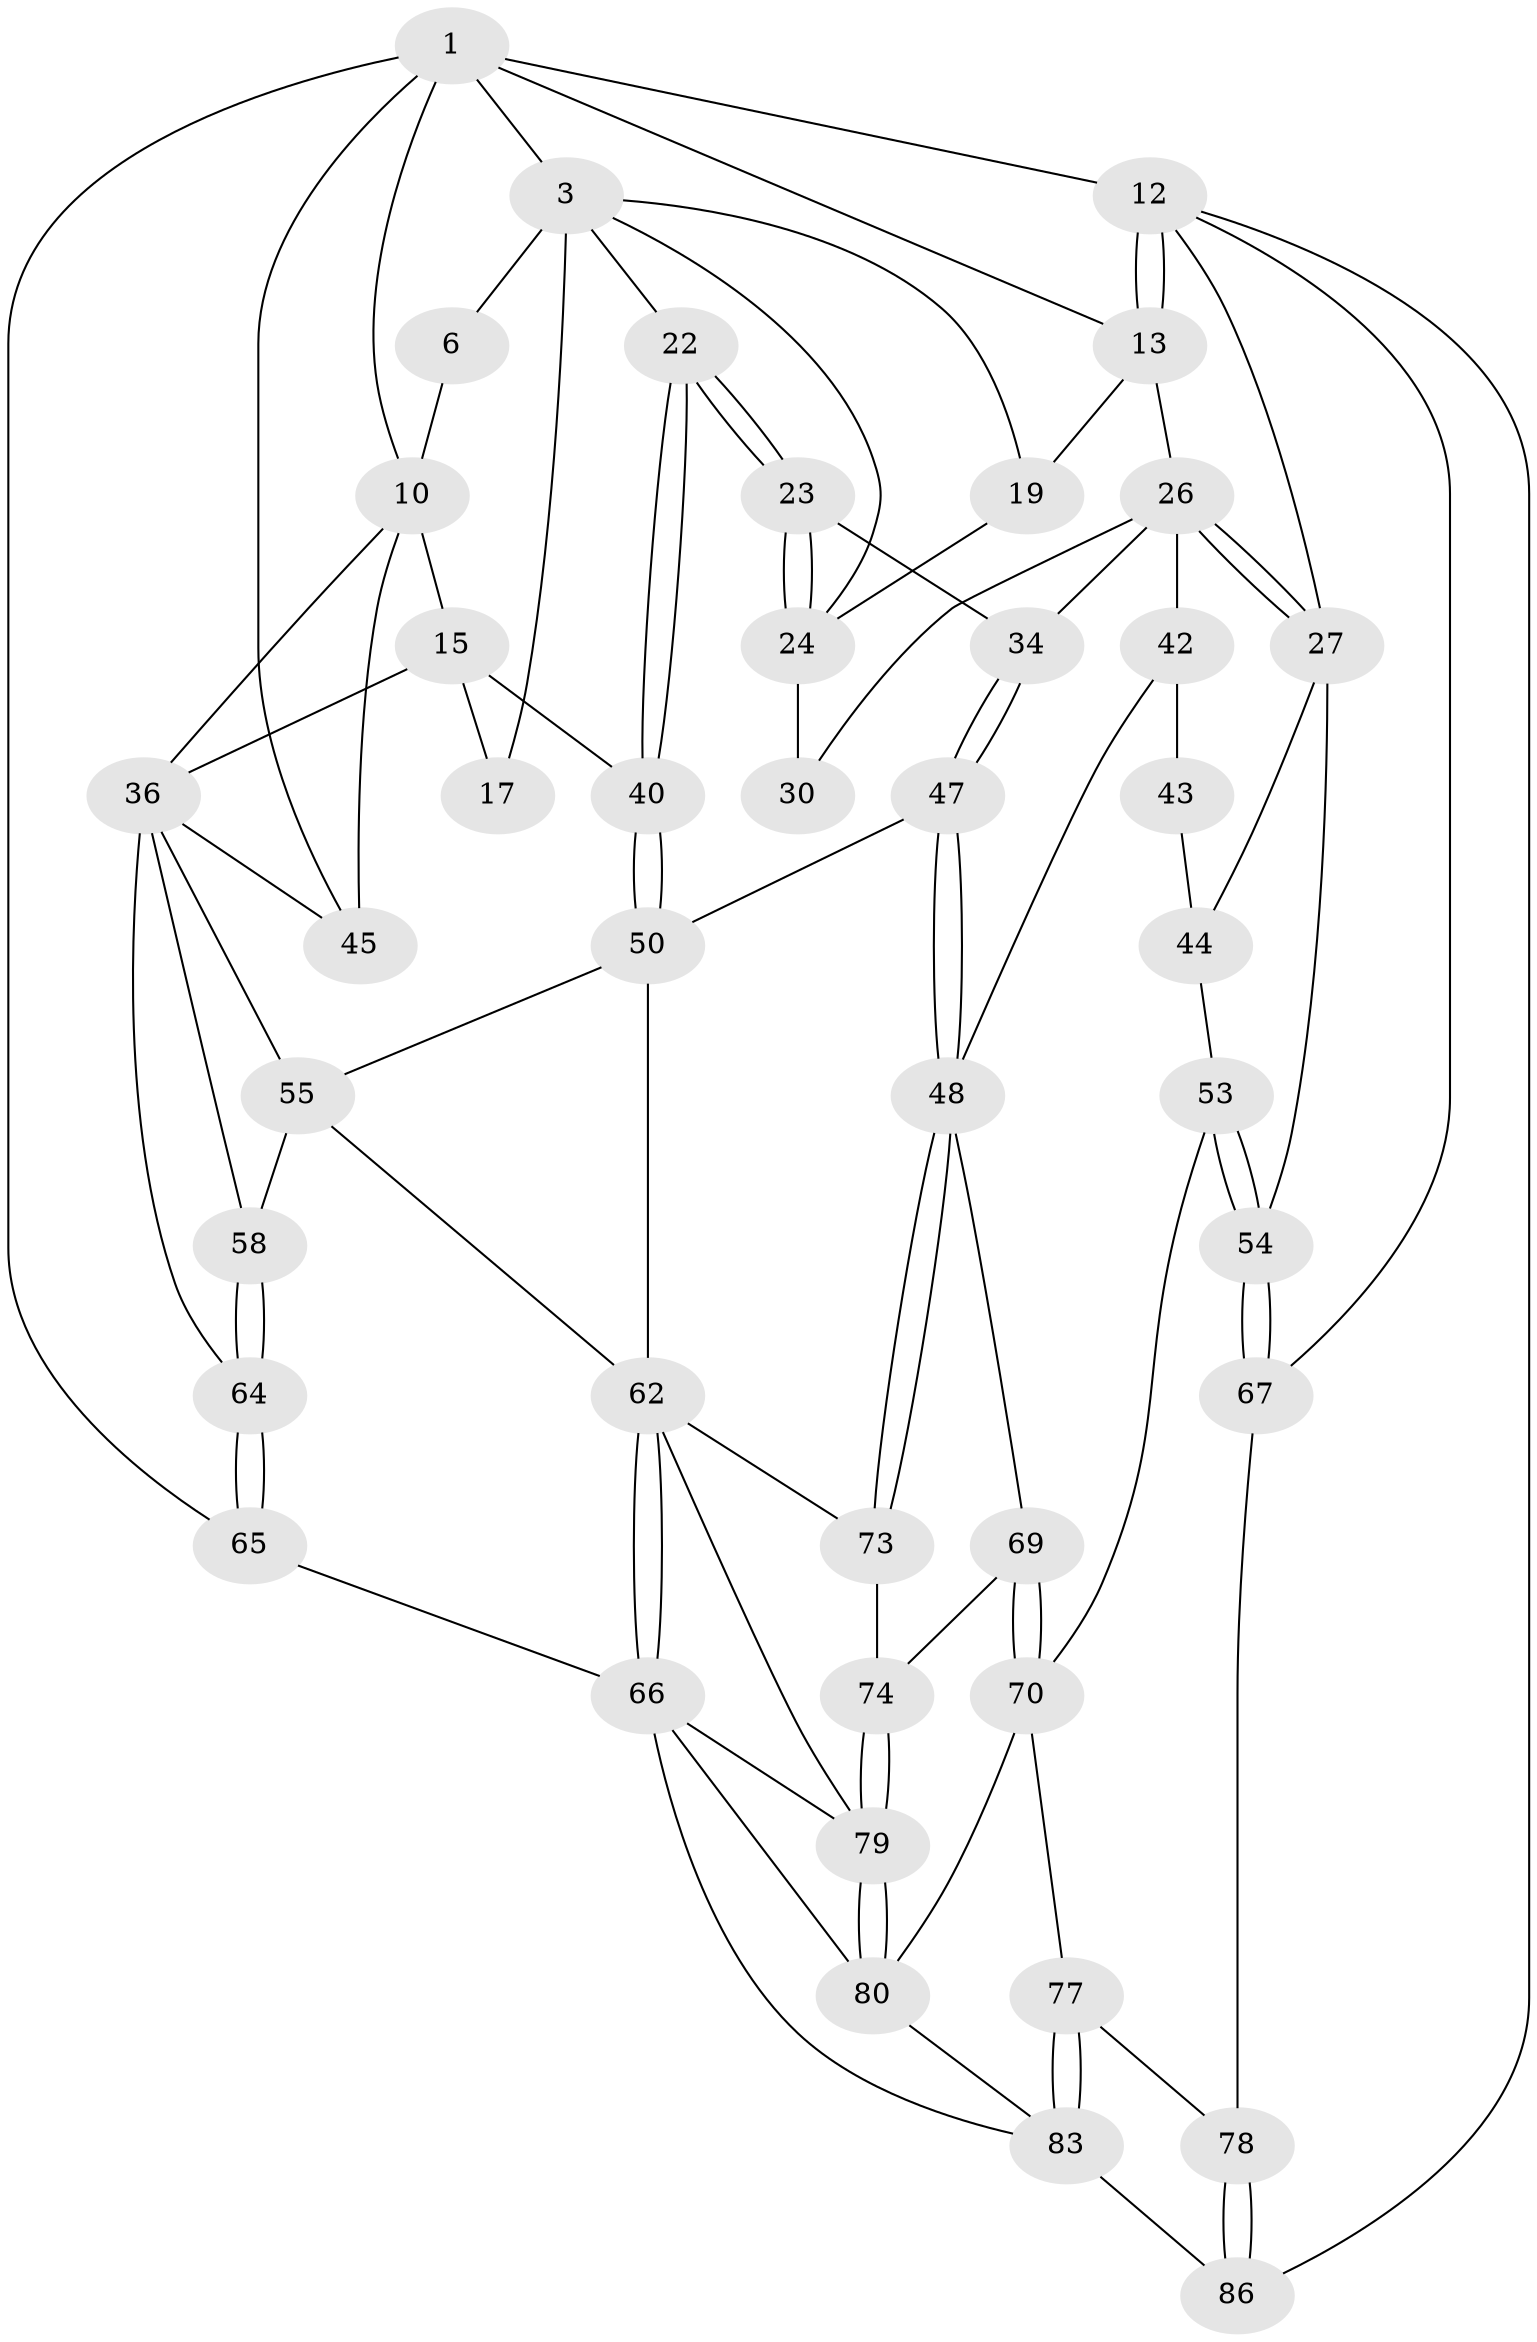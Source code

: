 // original degree distribution, {3: 0.022727272727272728, 4: 0.2159090909090909, 5: 0.5681818181818182, 6: 0.19318181818181818}
// Generated by graph-tools (version 1.1) at 2025/16/03/09/25 04:16:53]
// undirected, 44 vertices, 98 edges
graph export_dot {
graph [start="1"]
  node [color=gray90,style=filled];
  1 [pos="+0.7360864169295473+0",super="+2+8"];
  3 [pos="+0.4142125496133572+0.06281521773650102",super="+18+4"];
  6 [pos="+0.7012668009982792+0.08721851873482571",super="+7"];
  10 [pos="+1+0.19011710078791788",super="+11+32"];
  12 [pos="+0+0",super="+68"];
  13 [pos="+0.09168103452044964+0",super="+20"];
  15 [pos="+0.7424433587796249+0.3276361276967313",super="+16"];
  17 [pos="+0.6256501422169722+0.34904413140364127"];
  19 [pos="+0.251223564611619+0.2202237035927805"];
  22 [pos="+0.5125867909142674+0.4101329004035082"];
  23 [pos="+0.4575223467561332+0.40100081312635716"];
  24 [pos="+0.4106499928208057+0.35575363353018397",super="+25"];
  26 [pos="+0.10966683535432477+0.37602397601897736",super="+31"];
  27 [pos="+0.03732351660057987+0.422814139748271",super="+28"];
  30 [pos="+0.2780858863068687+0.32977338637248693"];
  34 [pos="+0.3720625204046356+0.48542798664216724"];
  36 [pos="+0.8651953369381029+0.47969791496347686",super="+37"];
  40 [pos="+0.5400896744444684+0.5089184548368989"];
  42 [pos="+0.1860816113045256+0.6147036386534291"];
  43 [pos="+0.17657420521209594+0.6106321972780322"];
  44 [pos="+0.046402370600387606+0.437467771408452",super="+52"];
  45 [pos="+1+0.6652082676446988",super="+46"];
  47 [pos="+0.34492353319795876+0.6191900955539767"];
  48 [pos="+0.31603009292629575+0.650494081342742",super="+49"];
  50 [pos="+0.5492731745540774+0.607909734879889",super="+51"];
  53 [pos="+0.009600896447875183+0.7322148254963153"];
  54 [pos="+0+0.7610948198895544"];
  55 [pos="+0.7368294722916716+0.5493210913154571",super="+59+56"];
  58 [pos="+0.8192669145410271+0.6721760886267315"];
  62 [pos="+0.6612454174724012+0.7678790043278171",super="+63"];
  64 [pos="+0.8241281516797545+0.7961009716063957"];
  65 [pos="+0.8099631907374115+0.8354389628665608",super="+76"];
  66 [pos="+0.7005633316855526+0.811517852951834",super="+84"];
  67 [pos="+0+0.792854031322277"];
  69 [pos="+0.2461315925926152+0.6758828483892221"];
  70 [pos="+0.21045211686767715+0.755728848792259",super="+71"];
  73 [pos="+0.43485312463564474+0.7496937957629487"];
  74 [pos="+0.34251298875881586+0.7995659944996868"];
  77 [pos="+0.10443366566406366+0.8706100269200966"];
  78 [pos="+0.07357273435815322+0.893082651252903"];
  79 [pos="+0.3245556499092047+0.8899887271765973",super="+82"];
  80 [pos="+0.3063199052561699+0.9017702760588128",super="+81"];
  83 [pos="+0.19680861983755318+0.8857434703893028",super="+85"];
  86 [pos="+0+1"];
  1 -- 3;
  1 -- 13;
  1 -- 45 [weight=2];
  1 -- 10;
  1 -- 12 [weight=2];
  1 -- 65;
  3 -- 19;
  3 -- 24;
  3 -- 17 [weight=2];
  3 -- 6;
  3 -- 22;
  6 -- 10 [weight=2];
  10 -- 15 [weight=2];
  10 -- 36 [weight=2];
  10 -- 45;
  12 -- 13;
  12 -- 13;
  12 -- 27;
  12 -- 67;
  12 -- 86;
  13 -- 26;
  13 -- 19;
  15 -- 40;
  15 -- 17;
  15 -- 36;
  19 -- 24;
  22 -- 23;
  22 -- 23;
  22 -- 40;
  22 -- 40;
  23 -- 24;
  23 -- 24;
  23 -- 34;
  24 -- 30 [weight=2];
  26 -- 27;
  26 -- 27;
  26 -- 34;
  26 -- 42;
  26 -- 30;
  27 -- 44;
  27 -- 54;
  34 -- 47;
  34 -- 47;
  36 -- 64;
  36 -- 55;
  36 -- 58;
  36 -- 45;
  40 -- 50;
  40 -- 50;
  42 -- 43;
  42 -- 48;
  43 -- 44 [weight=2];
  44 -- 53;
  47 -- 48;
  47 -- 48;
  47 -- 50;
  48 -- 73;
  48 -- 73;
  48 -- 69;
  50 -- 62;
  50 -- 55;
  53 -- 54;
  53 -- 54;
  53 -- 70;
  54 -- 67;
  54 -- 67;
  55 -- 58;
  55 -- 62;
  58 -- 64;
  58 -- 64;
  62 -- 66;
  62 -- 66;
  62 -- 73;
  62 -- 79;
  64 -- 65;
  64 -- 65;
  65 -- 66 [weight=2];
  66 -- 80;
  66 -- 83;
  66 -- 79;
  67 -- 78;
  69 -- 70;
  69 -- 70;
  69 -- 74;
  70 -- 80;
  70 -- 77;
  73 -- 74;
  74 -- 79;
  74 -- 79;
  77 -- 78;
  77 -- 83;
  77 -- 83;
  78 -- 86;
  78 -- 86;
  79 -- 80;
  79 -- 80;
  80 -- 83;
  83 -- 86;
}
